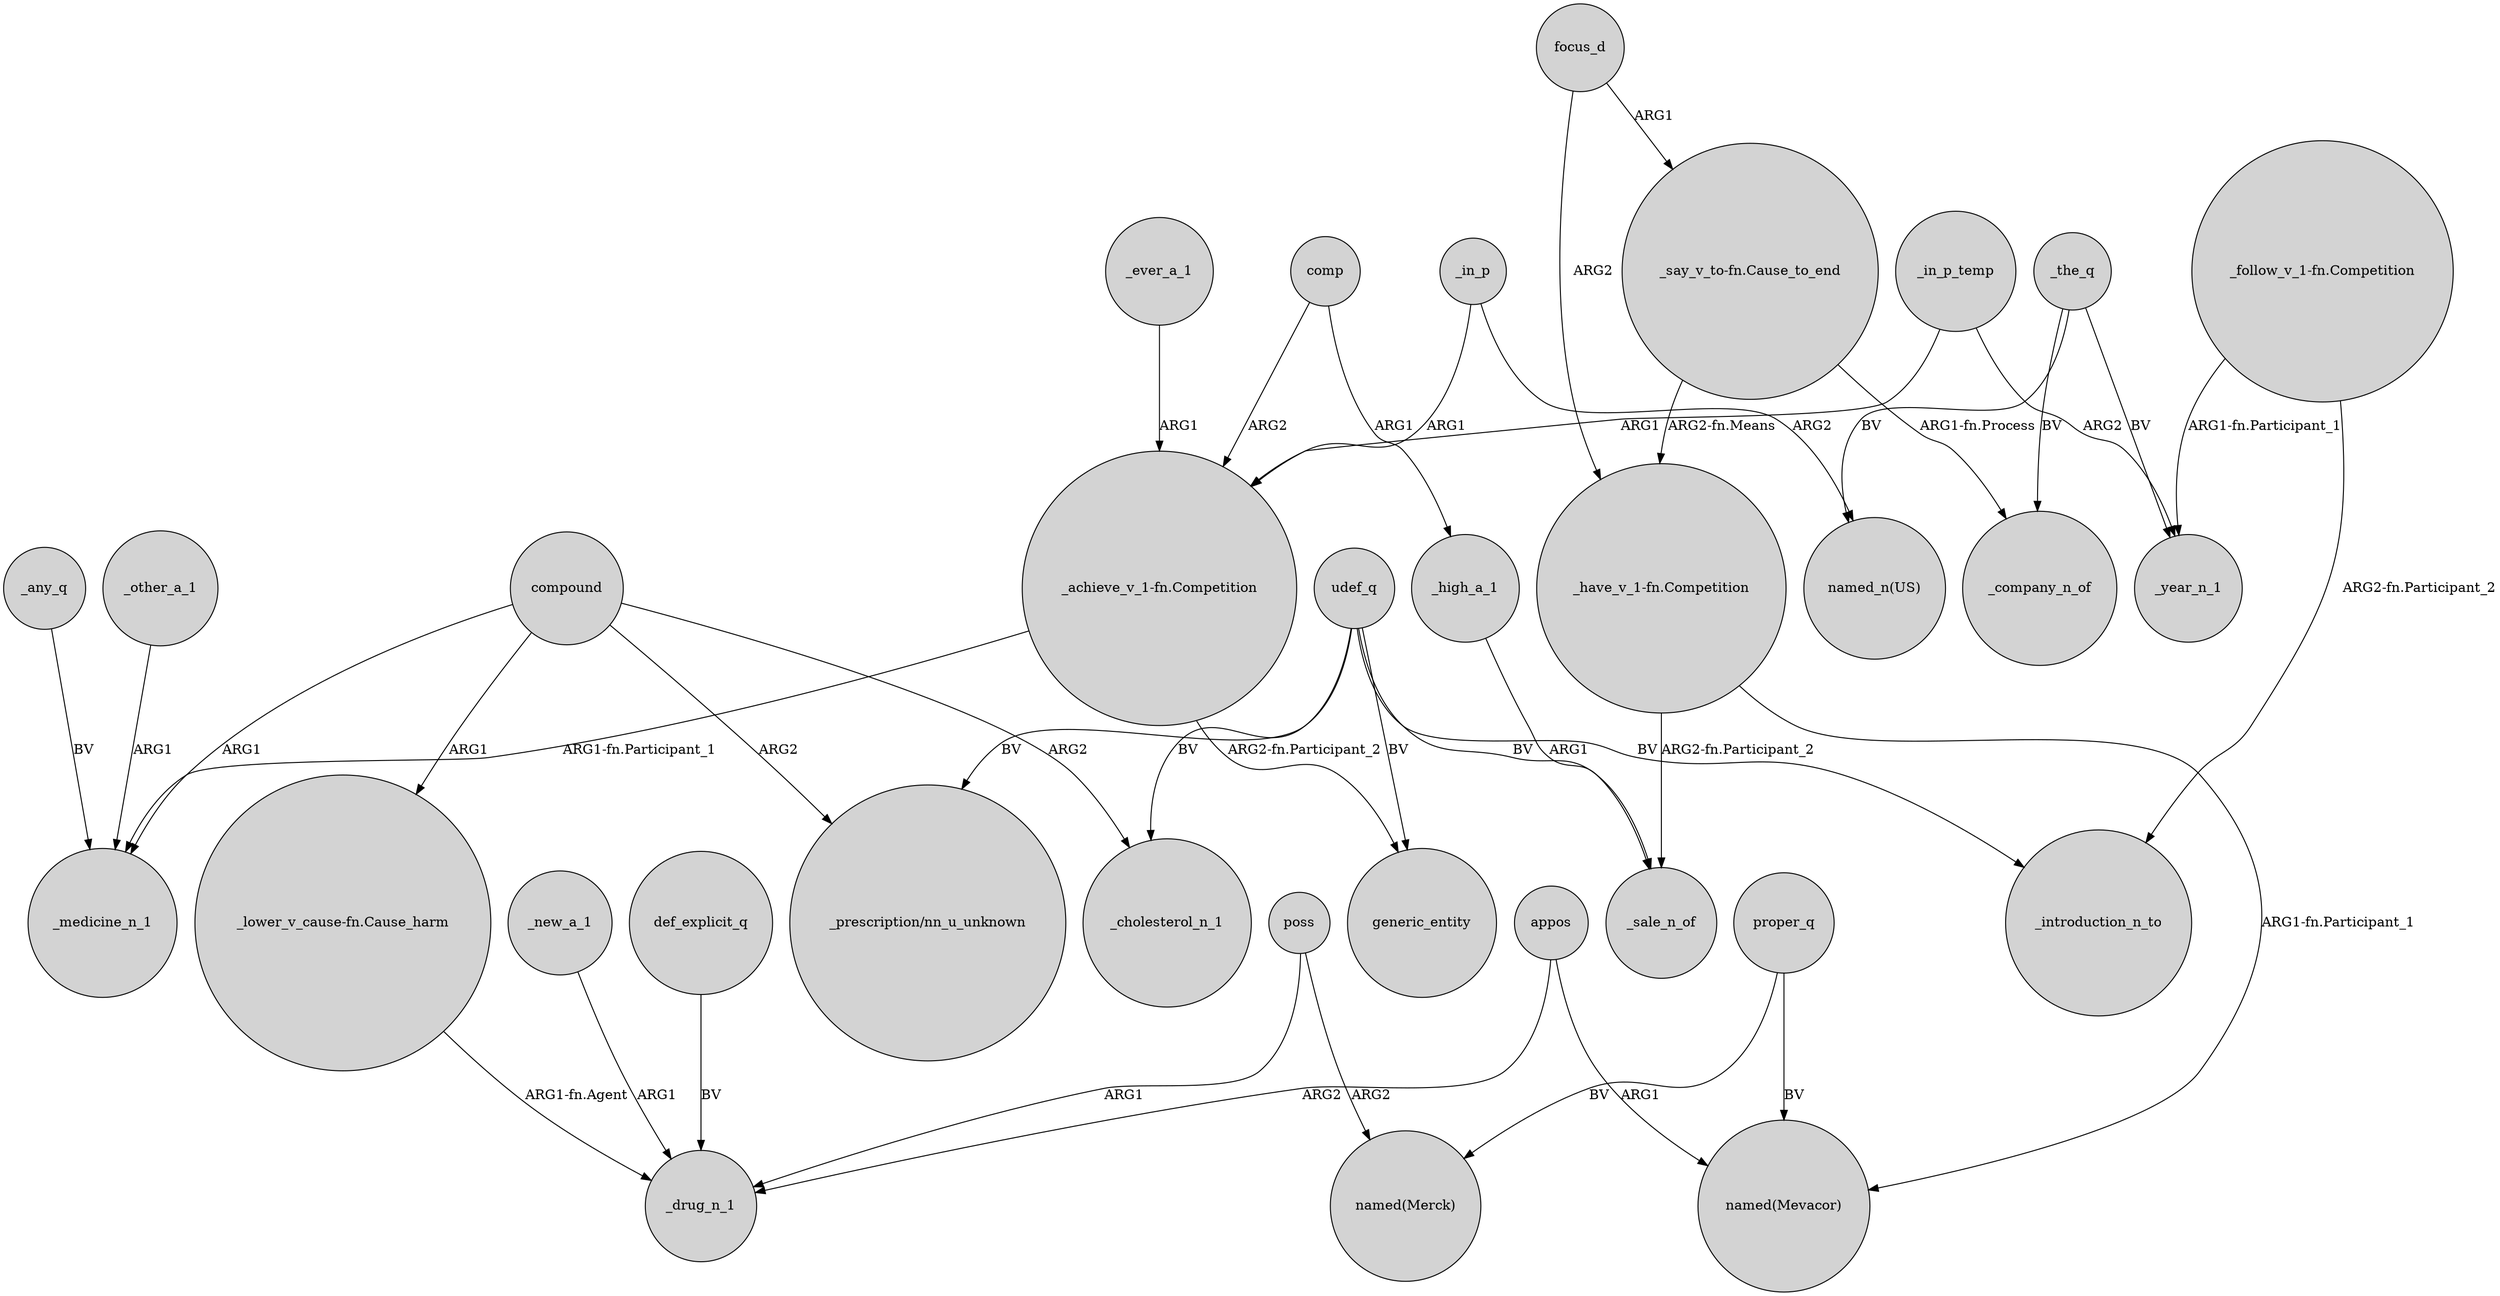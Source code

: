 digraph {
	node [shape=circle style=filled]
	"_achieve_v_1-fn.Competition" -> generic_entity [label="ARG2-fn.Participant_2"]
	_in_p -> "named_n(US)" [label=ARG2]
	compound -> "_prescription/nn_u_unknown" [label=ARG2]
	appos -> _drug_n_1 [label=ARG2]
	_the_q -> "named_n(US)" [label=BV]
	_high_a_1 -> _sale_n_of [label=ARG1]
	compound -> _medicine_n_1 [label=ARG1]
	focus_d -> "_say_v_to-fn.Cause_to_end" [label=ARG1]
	poss -> "named(Merck)" [label=ARG2]
	def_explicit_q -> _drug_n_1 [label=BV]
	udef_q -> "_prescription/nn_u_unknown" [label=BV]
	udef_q -> _sale_n_of [label=BV]
	focus_d -> "_have_v_1-fn.Competition" [label=ARG2]
	comp -> "_achieve_v_1-fn.Competition" [label=ARG2]
	"_achieve_v_1-fn.Competition" -> _medicine_n_1 [label="ARG1-fn.Participant_1"]
	udef_q -> generic_entity [label=BV]
	udef_q -> _cholesterol_n_1 [label=BV]
	"_have_v_1-fn.Competition" -> _sale_n_of [label="ARG2-fn.Participant_2"]
	proper_q -> "named(Mevacor)" [label=BV]
	compound -> _cholesterol_n_1 [label=ARG2]
	_the_q -> _year_n_1 [label=BV]
	_ever_a_1 -> "_achieve_v_1-fn.Competition" [label=ARG1]
	comp -> _high_a_1 [label=ARG1]
	"_lower_v_cause-fn.Cause_harm" -> _drug_n_1 [label="ARG1-fn.Agent"]
	_in_p -> "_achieve_v_1-fn.Competition" [label=ARG1]
	"_have_v_1-fn.Competition" -> "named(Mevacor)" [label="ARG1-fn.Participant_1"]
	_in_p_temp -> "_achieve_v_1-fn.Competition" [label=ARG1]
	_other_a_1 -> _medicine_n_1 [label=ARG1]
	_any_q -> _medicine_n_1 [label=BV]
	udef_q -> _introduction_n_to [label=BV]
	_new_a_1 -> _drug_n_1 [label=ARG1]
	proper_q -> "named(Merck)" [label=BV]
	_in_p_temp -> _year_n_1 [label=ARG2]
	poss -> _drug_n_1 [label=ARG1]
	"_say_v_to-fn.Cause_to_end" -> _company_n_of [label="ARG1-fn.Process"]
	compound -> "_lower_v_cause-fn.Cause_harm" [label=ARG1]
	"_follow_v_1-fn.Competition" -> _introduction_n_to [label="ARG2-fn.Participant_2"]
	"_say_v_to-fn.Cause_to_end" -> "_have_v_1-fn.Competition" [label="ARG2-fn.Means"]
	_the_q -> _company_n_of [label=BV]
	"_follow_v_1-fn.Competition" -> _year_n_1 [label="ARG1-fn.Participant_1"]
	appos -> "named(Mevacor)" [label=ARG1]
}
